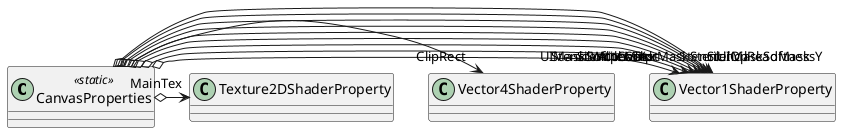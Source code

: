 @startuml
class CanvasProperties <<static>> {
}
CanvasProperties o-> "StencilComp" Vector1ShaderProperty
CanvasProperties o-> "Stencil" Vector1ShaderProperty
CanvasProperties o-> "StencilOp" Vector1ShaderProperty
CanvasProperties o-> "StencilWriteMask" Vector1ShaderProperty
CanvasProperties o-> "StencilReadMask" Vector1ShaderProperty
CanvasProperties o-> "ColorMask" Vector1ShaderProperty
CanvasProperties o-> "UIMaskSoftnessX" Vector1ShaderProperty
CanvasProperties o-> "UIMaskSoftnessY" Vector1ShaderProperty
CanvasProperties o-> "ClipRect" Vector4ShaderProperty
CanvasProperties o-> "AlphaTest" Vector1ShaderProperty
CanvasProperties o-> "MainTex" Texture2DShaderProperty
@enduml
